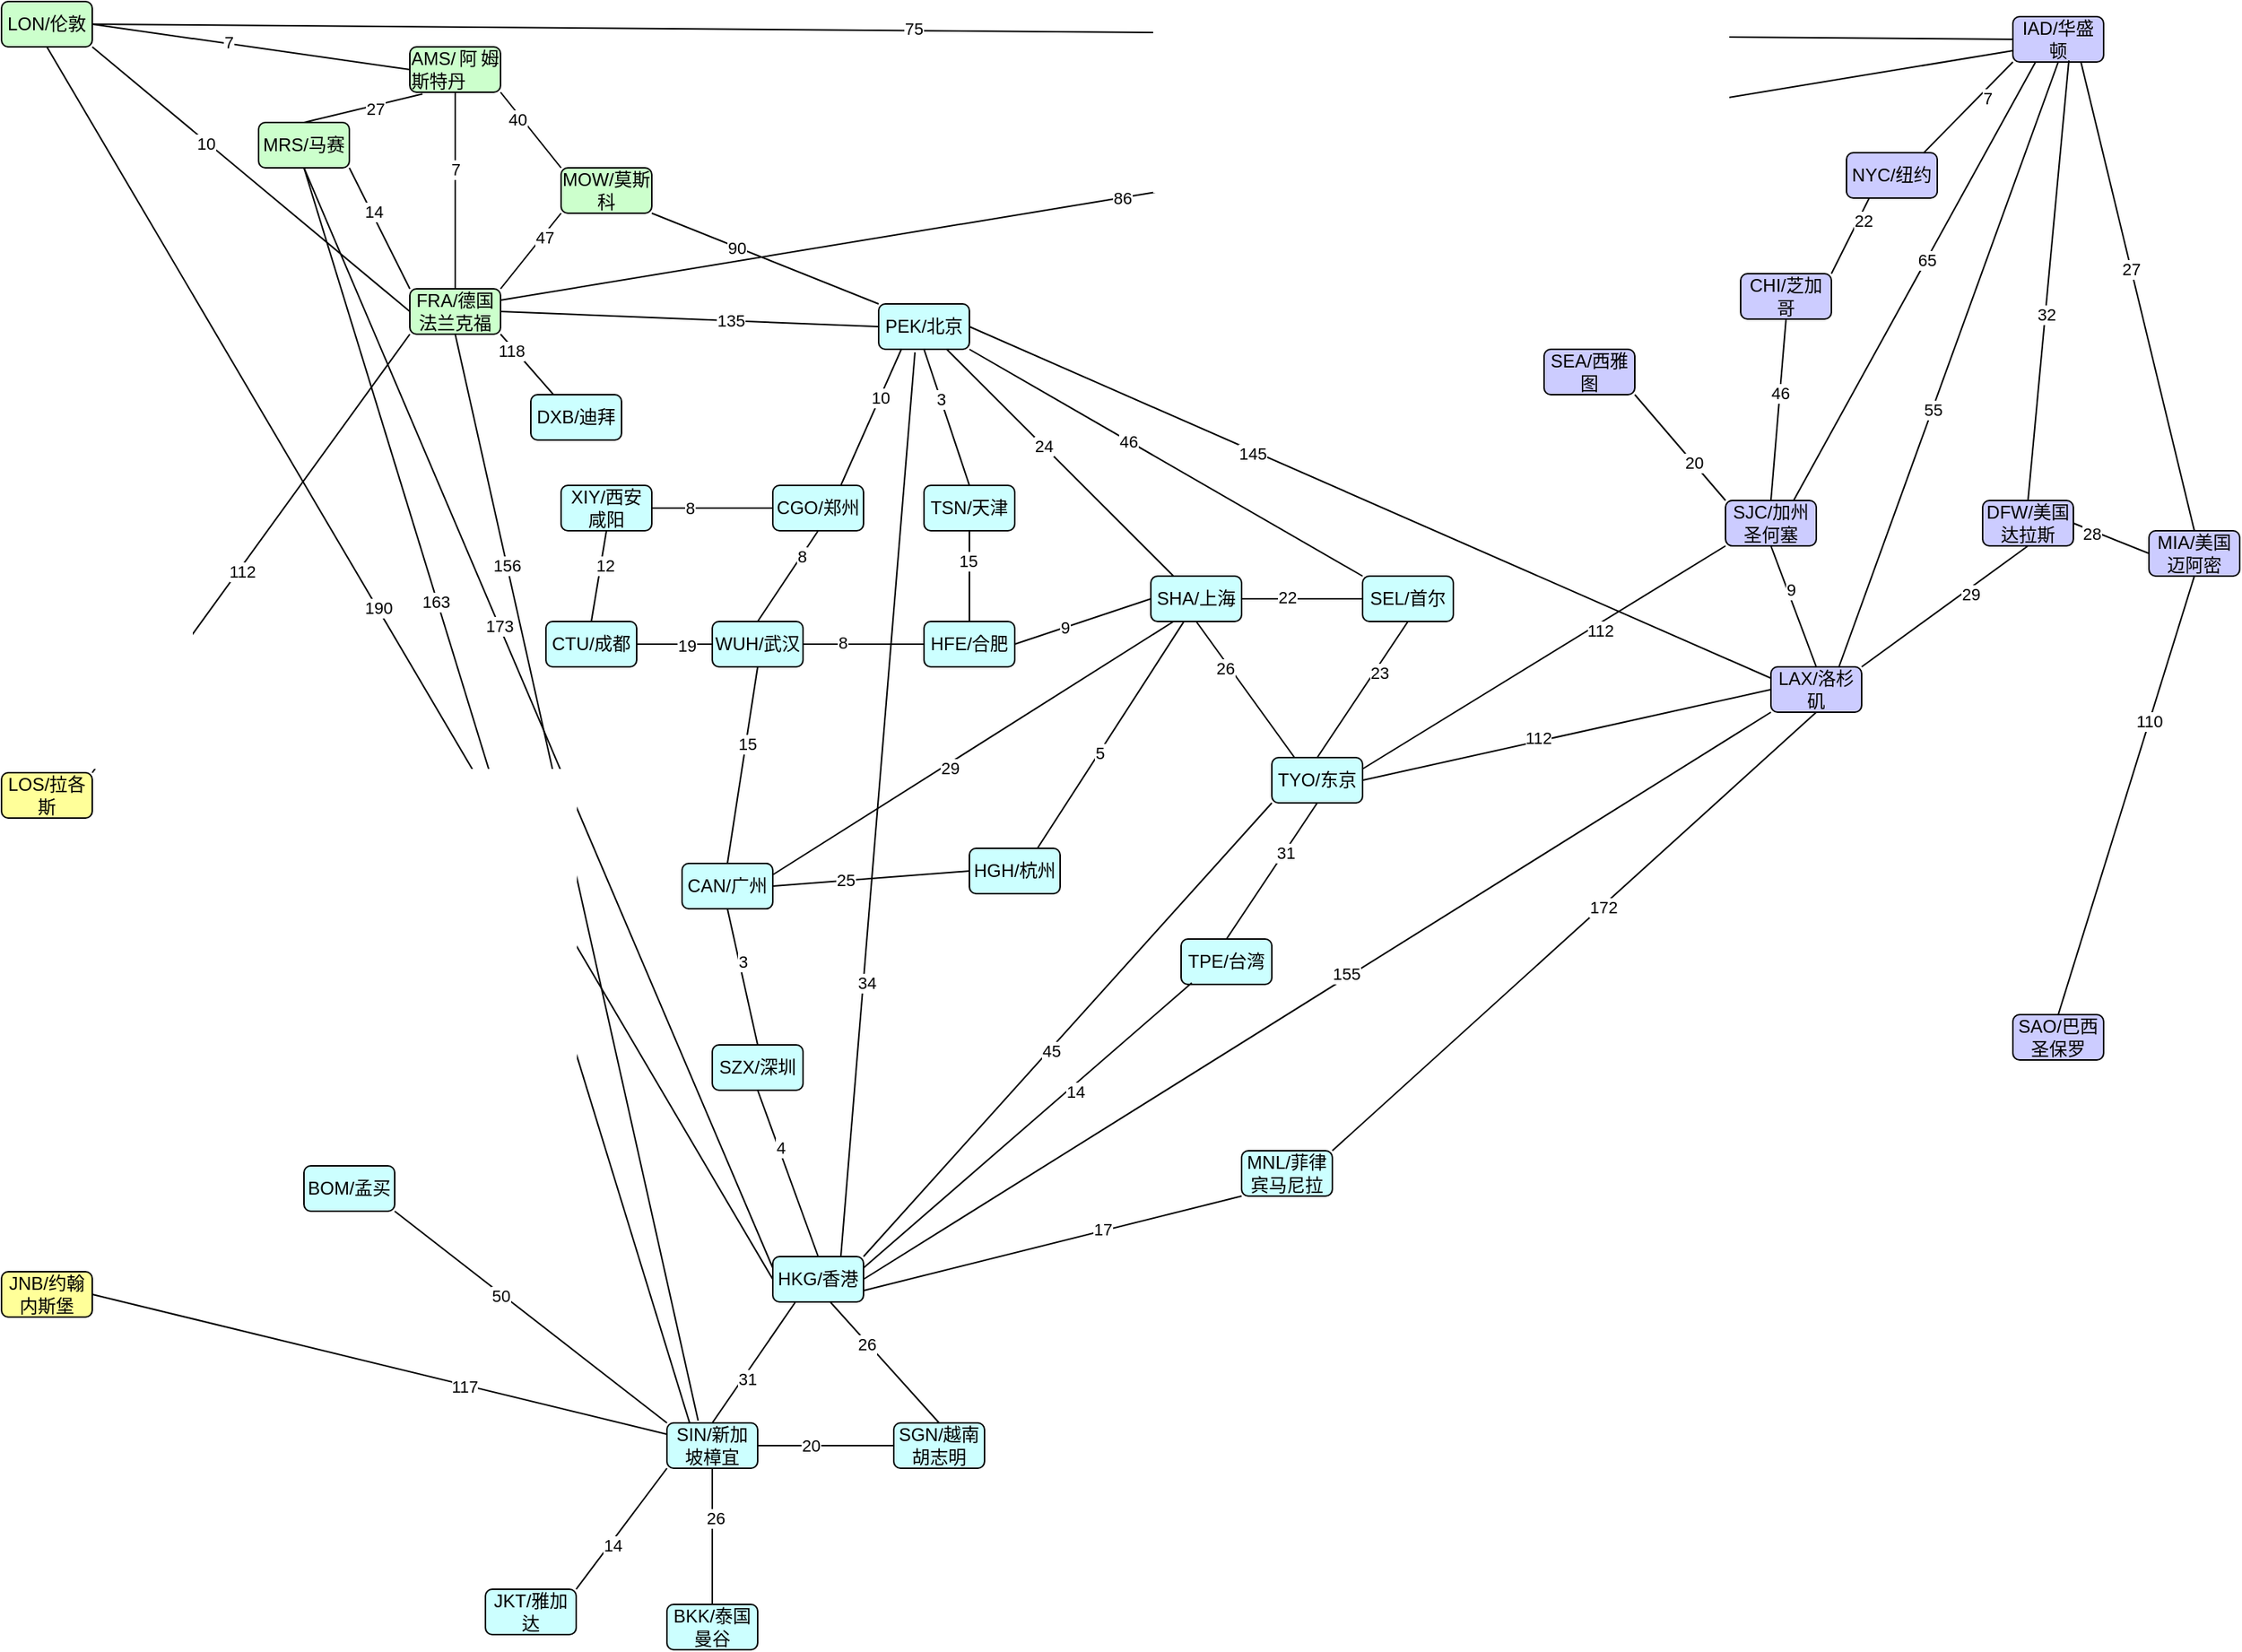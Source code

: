 <mxfile version="14.2.4" type="github">
  <diagram id="ZzYdATz1e4o50h1NUPOt" name="Page-1">
    <mxGraphModel dx="1422" dy="801" grid="1" gridSize="10" guides="1" tooltips="1" connect="1" arrows="1" fold="1" page="1" pageScale="1" pageWidth="2339" pageHeight="3300" math="0" shadow="0">
      <root>
        <mxCell id="0" />
        <mxCell id="1" parent="0" />
        <mxCell id="ROywHDCDSTMMRMpBO1r6-2" value="LON/伦敦" style="rounded=1;whiteSpace=wrap;html=1;fillColor=#CCFFCC;" vertex="1" parent="1">
          <mxGeometry x="50" y="140" width="60" height="30" as="geometry" />
        </mxCell>
        <mxCell id="ROywHDCDSTMMRMpBO1r6-33" value="&lt;div style=&quot;text-align: justify&quot;&gt;&lt;span&gt;AMS/阿姆斯特丹&lt;/span&gt;&lt;/div&gt;" style="rounded=1;whiteSpace=wrap;html=1;fillColor=#CCFFCC;" vertex="1" parent="1">
          <mxGeometry x="320" y="170" width="60" height="30" as="geometry" />
        </mxCell>
        <mxCell id="ROywHDCDSTMMRMpBO1r6-35" value="" style="endArrow=none;html=1;exitX=1;exitY=0.5;exitDx=0;exitDy=0;entryX=0;entryY=0.5;entryDx=0;entryDy=0;" edge="1" parent="1" source="ROywHDCDSTMMRMpBO1r6-2" target="ROywHDCDSTMMRMpBO1r6-33">
          <mxGeometry width="50" height="50" relative="1" as="geometry">
            <mxPoint x="390" y="440" as="sourcePoint" />
            <mxPoint x="440" y="390" as="targetPoint" />
          </mxGeometry>
        </mxCell>
        <mxCell id="ROywHDCDSTMMRMpBO1r6-36" value="7" style="edgeLabel;html=1;align=center;verticalAlign=middle;resizable=0;points=[];" vertex="1" connectable="0" parent="ROywHDCDSTMMRMpBO1r6-35">
          <mxGeometry x="-0.141" y="1" relative="1" as="geometry">
            <mxPoint as="offset" />
          </mxGeometry>
        </mxCell>
        <mxCell id="ROywHDCDSTMMRMpBO1r6-37" value="MRS/马赛" style="rounded=1;whiteSpace=wrap;html=1;fillColor=#CCFFCC;" vertex="1" parent="1">
          <mxGeometry x="220" y="220" width="60" height="30" as="geometry" />
        </mxCell>
        <mxCell id="ROywHDCDSTMMRMpBO1r6-38" value="MOW/莫斯科" style="rounded=1;whiteSpace=wrap;html=1;fillColor=#CCFFCC;" vertex="1" parent="1">
          <mxGeometry x="420" y="250" width="60" height="30" as="geometry" />
        </mxCell>
        <mxCell id="ROywHDCDSTMMRMpBO1r6-39" value="FRA/德国法兰克福" style="rounded=1;whiteSpace=wrap;html=1;fillColor=#CCFFCC;" vertex="1" parent="1">
          <mxGeometry x="320" y="330" width="60" height="30" as="geometry" />
        </mxCell>
        <mxCell id="ROywHDCDSTMMRMpBO1r6-43" value="" style="endArrow=none;html=1;exitX=0.5;exitY=0;exitDx=0;exitDy=0;entryX=0.139;entryY=1.037;entryDx=0;entryDy=0;entryPerimeter=0;" edge="1" parent="1" source="ROywHDCDSTMMRMpBO1r6-37" target="ROywHDCDSTMMRMpBO1r6-33">
          <mxGeometry width="50" height="50" relative="1" as="geometry">
            <mxPoint x="470" y="370" as="sourcePoint" />
            <mxPoint x="520" y="320" as="targetPoint" />
            <Array as="points" />
          </mxGeometry>
        </mxCell>
        <mxCell id="ROywHDCDSTMMRMpBO1r6-45" value="27" style="edgeLabel;html=1;align=center;verticalAlign=middle;resizable=0;points=[];" vertex="1" connectable="0" parent="ROywHDCDSTMMRMpBO1r6-43">
          <mxGeometry x="0.178" y="-2" relative="1" as="geometry">
            <mxPoint as="offset" />
          </mxGeometry>
        </mxCell>
        <mxCell id="ROywHDCDSTMMRMpBO1r6-51" value="" style="endArrow=none;html=1;exitX=1;exitY=1;exitDx=0;exitDy=0;entryX=0;entryY=0;entryDx=0;entryDy=0;" edge="1" parent="1" source="ROywHDCDSTMMRMpBO1r6-33" target="ROywHDCDSTMMRMpBO1r6-38">
          <mxGeometry width="50" height="50" relative="1" as="geometry">
            <mxPoint x="470" y="370" as="sourcePoint" />
            <mxPoint x="520" y="320" as="targetPoint" />
          </mxGeometry>
        </mxCell>
        <mxCell id="ROywHDCDSTMMRMpBO1r6-52" value="40" style="edgeLabel;html=1;align=center;verticalAlign=middle;resizable=0;points=[];" vertex="1" connectable="0" parent="ROywHDCDSTMMRMpBO1r6-51">
          <mxGeometry x="-0.353" y="-2" relative="1" as="geometry">
            <mxPoint as="offset" />
          </mxGeometry>
        </mxCell>
        <mxCell id="ROywHDCDSTMMRMpBO1r6-53" value="" style="endArrow=none;html=1;exitX=0.5;exitY=0;exitDx=0;exitDy=0;entryX=0.5;entryY=1;entryDx=0;entryDy=0;" edge="1" parent="1" source="ROywHDCDSTMMRMpBO1r6-39" target="ROywHDCDSTMMRMpBO1r6-33">
          <mxGeometry width="50" height="50" relative="1" as="geometry">
            <mxPoint x="470" y="370" as="sourcePoint" />
            <mxPoint x="520" y="320" as="targetPoint" />
          </mxGeometry>
        </mxCell>
        <mxCell id="ROywHDCDSTMMRMpBO1r6-54" value="7" style="edgeLabel;html=1;align=center;verticalAlign=middle;resizable=0;points=[];" vertex="1" connectable="0" parent="ROywHDCDSTMMRMpBO1r6-53">
          <mxGeometry x="0.219" relative="1" as="geometry">
            <mxPoint as="offset" />
          </mxGeometry>
        </mxCell>
        <mxCell id="ROywHDCDSTMMRMpBO1r6-55" value="" style="endArrow=none;html=1;exitX=1;exitY=0;exitDx=0;exitDy=0;entryX=0;entryY=1;entryDx=0;entryDy=0;" edge="1" parent="1" source="ROywHDCDSTMMRMpBO1r6-39" target="ROywHDCDSTMMRMpBO1r6-38">
          <mxGeometry width="50" height="50" relative="1" as="geometry">
            <mxPoint x="470" y="370" as="sourcePoint" />
            <mxPoint x="520" y="320" as="targetPoint" />
          </mxGeometry>
        </mxCell>
        <mxCell id="ROywHDCDSTMMRMpBO1r6-56" value="47" style="edgeLabel;html=1;align=center;verticalAlign=middle;resizable=0;points=[];" vertex="1" connectable="0" parent="ROywHDCDSTMMRMpBO1r6-55">
          <mxGeometry x="0.392" y="-1" relative="1" as="geometry">
            <mxPoint as="offset" />
          </mxGeometry>
        </mxCell>
        <mxCell id="ROywHDCDSTMMRMpBO1r6-57" value="" style="endArrow=none;html=1;exitX=0;exitY=0;exitDx=0;exitDy=0;entryX=1;entryY=1;entryDx=0;entryDy=0;" edge="1" parent="1" source="ROywHDCDSTMMRMpBO1r6-39" target="ROywHDCDSTMMRMpBO1r6-37">
          <mxGeometry width="50" height="50" relative="1" as="geometry">
            <mxPoint x="470" y="370" as="sourcePoint" />
            <mxPoint x="520" y="320" as="targetPoint" />
          </mxGeometry>
        </mxCell>
        <mxCell id="ROywHDCDSTMMRMpBO1r6-58" value="14" style="edgeLabel;html=1;align=center;verticalAlign=middle;resizable=0;points=[];" vertex="1" connectable="0" parent="ROywHDCDSTMMRMpBO1r6-57">
          <mxGeometry x="0.274" y="-1" relative="1" as="geometry">
            <mxPoint as="offset" />
          </mxGeometry>
        </mxCell>
        <mxCell id="ROywHDCDSTMMRMpBO1r6-59" value="" style="endArrow=none;html=1;exitX=1;exitY=1;exitDx=0;exitDy=0;entryX=0;entryY=0.5;entryDx=0;entryDy=0;" edge="1" parent="1" source="ROywHDCDSTMMRMpBO1r6-2" target="ROywHDCDSTMMRMpBO1r6-39">
          <mxGeometry width="50" height="50" relative="1" as="geometry">
            <mxPoint x="470" y="370" as="sourcePoint" />
            <mxPoint x="520" y="320" as="targetPoint" />
          </mxGeometry>
        </mxCell>
        <mxCell id="ROywHDCDSTMMRMpBO1r6-223" value="10" style="edgeLabel;html=1;align=center;verticalAlign=middle;resizable=0;points=[];" vertex="1" connectable="0" parent="ROywHDCDSTMMRMpBO1r6-59">
          <mxGeometry x="-0.276" y="-2" relative="1" as="geometry">
            <mxPoint y="-1" as="offset" />
          </mxGeometry>
        </mxCell>
        <mxCell id="ROywHDCDSTMMRMpBO1r6-60" value="LOS/拉各斯" style="rounded=1;whiteSpace=wrap;html=1;fillColor=#FFFF99;" vertex="1" parent="1">
          <mxGeometry x="50" y="650" width="60" height="30" as="geometry" />
        </mxCell>
        <mxCell id="ROywHDCDSTMMRMpBO1r6-61" value="JNB/约翰内斯堡" style="rounded=1;whiteSpace=wrap;html=1;fillColor=#FFFF99;" vertex="1" parent="1">
          <mxGeometry x="50" y="980" width="60" height="30" as="geometry" />
        </mxCell>
        <mxCell id="ROywHDCDSTMMRMpBO1r6-62" value="" style="endArrow=none;html=1;exitX=1;exitY=0;exitDx=0;exitDy=0;entryX=0;entryY=1;entryDx=0;entryDy=0;" edge="1" parent="1" source="ROywHDCDSTMMRMpBO1r6-60" target="ROywHDCDSTMMRMpBO1r6-39">
          <mxGeometry width="50" height="50" relative="1" as="geometry">
            <mxPoint x="490" y="750" as="sourcePoint" />
            <mxPoint x="540" y="700" as="targetPoint" />
          </mxGeometry>
        </mxCell>
        <mxCell id="ROywHDCDSTMMRMpBO1r6-63" value="112" style="edgeLabel;html=1;align=center;verticalAlign=middle;resizable=0;points=[];" vertex="1" connectable="0" parent="ROywHDCDSTMMRMpBO1r6-62">
          <mxGeometry x="-0.069" y="-2" relative="1" as="geometry">
            <mxPoint x="-1" as="offset" />
          </mxGeometry>
        </mxCell>
        <mxCell id="ROywHDCDSTMMRMpBO1r6-64" value="DXB/迪拜" style="rounded=1;whiteSpace=wrap;html=1;fillColor=#CCFFFF;" vertex="1" parent="1">
          <mxGeometry x="400" y="400" width="60" height="30" as="geometry" />
        </mxCell>
        <mxCell id="ROywHDCDSTMMRMpBO1r6-65" value="" style="endArrow=none;html=1;exitX=1;exitY=1;exitDx=0;exitDy=0;entryX=0.25;entryY=0;entryDx=0;entryDy=0;" edge="1" parent="1" source="ROywHDCDSTMMRMpBO1r6-39" target="ROywHDCDSTMMRMpBO1r6-64">
          <mxGeometry width="50" height="50" relative="1" as="geometry">
            <mxPoint x="490" y="550" as="sourcePoint" />
            <mxPoint x="540" y="500" as="targetPoint" />
          </mxGeometry>
        </mxCell>
        <mxCell id="ROywHDCDSTMMRMpBO1r6-66" value="118" style="edgeLabel;html=1;align=center;verticalAlign=middle;resizable=0;points=[];" vertex="1" connectable="0" parent="ROywHDCDSTMMRMpBO1r6-65">
          <mxGeometry x="-0.515" y="-2" relative="1" as="geometry">
            <mxPoint as="offset" />
          </mxGeometry>
        </mxCell>
        <mxCell id="ROywHDCDSTMMRMpBO1r6-67" value="CTU/成都" style="rounded=1;whiteSpace=wrap;html=1;fillColor=#CCFFFF;" vertex="1" parent="1">
          <mxGeometry x="410" y="550" width="60" height="30" as="geometry" />
        </mxCell>
        <mxCell id="ROywHDCDSTMMRMpBO1r6-68" value="XIY/西安咸阳" style="rounded=1;whiteSpace=wrap;html=1;fillColor=#CCFFFF;" vertex="1" parent="1">
          <mxGeometry x="420" y="460" width="60" height="30" as="geometry" />
        </mxCell>
        <mxCell id="ROywHDCDSTMMRMpBO1r6-69" value="CGO/郑州" style="rounded=1;whiteSpace=wrap;html=1;fillColor=#CCFFFF;" vertex="1" parent="1">
          <mxGeometry x="560" y="460" width="60" height="30" as="geometry" />
        </mxCell>
        <mxCell id="ROywHDCDSTMMRMpBO1r6-70" value="PEK/北京" style="rounded=1;whiteSpace=wrap;html=1;fillColor=#CCFFFF;" vertex="1" parent="1">
          <mxGeometry x="630" y="340" width="60" height="30" as="geometry" />
        </mxCell>
        <mxCell id="ROywHDCDSTMMRMpBO1r6-71" value="WUH/武汉" style="rounded=1;whiteSpace=wrap;html=1;fillColor=#CCFFFF;" vertex="1" parent="1">
          <mxGeometry x="520" y="550" width="60" height="30" as="geometry" />
        </mxCell>
        <mxCell id="ROywHDCDSTMMRMpBO1r6-72" value="TSN/天津" style="rounded=1;whiteSpace=wrap;html=1;fillColor=#CCFFFF;" vertex="1" parent="1">
          <mxGeometry x="660" y="460" width="60" height="30" as="geometry" />
        </mxCell>
        <mxCell id="ROywHDCDSTMMRMpBO1r6-73" value="HFE/合肥" style="rounded=1;whiteSpace=wrap;html=1;fillColor=#CCFFFF;" vertex="1" parent="1">
          <mxGeometry x="660" y="550" width="60" height="30" as="geometry" />
        </mxCell>
        <mxCell id="ROywHDCDSTMMRMpBO1r6-76" value="CAN/广州" style="rounded=1;whiteSpace=wrap;html=1;fillColor=#CCFFFF;" vertex="1" parent="1">
          <mxGeometry x="500" y="710" width="60" height="30" as="geometry" />
        </mxCell>
        <mxCell id="ROywHDCDSTMMRMpBO1r6-77" value="SZX/深圳" style="rounded=1;whiteSpace=wrap;html=1;fillColor=#CCFFFF;" vertex="1" parent="1">
          <mxGeometry x="520" y="830" width="60" height="30" as="geometry" />
        </mxCell>
        <mxCell id="ROywHDCDSTMMRMpBO1r6-78" value="BOM/孟买" style="rounded=1;whiteSpace=wrap;html=1;fillColor=#CCFFFF;" vertex="1" parent="1">
          <mxGeometry x="250" y="910" width="60" height="30" as="geometry" />
        </mxCell>
        <mxCell id="ROywHDCDSTMMRMpBO1r6-79" value="HKG/香港" style="rounded=1;whiteSpace=wrap;html=1;fillColor=#CCFFFF;" vertex="1" parent="1">
          <mxGeometry x="560" y="970" width="60" height="30" as="geometry" />
        </mxCell>
        <mxCell id="ROywHDCDSTMMRMpBO1r6-80" value="SIN/新加坡樟宜" style="rounded=1;whiteSpace=wrap;html=1;fillColor=#CCFFFF;" vertex="1" parent="1">
          <mxGeometry x="490" y="1080" width="60" height="30" as="geometry" />
        </mxCell>
        <mxCell id="ROywHDCDSTMMRMpBO1r6-81" value="SGN/越南胡志明" style="rounded=1;whiteSpace=wrap;html=1;fillColor=#CCFFFF;" vertex="1" parent="1">
          <mxGeometry x="640" y="1080" width="60" height="30" as="geometry" />
        </mxCell>
        <mxCell id="ROywHDCDSTMMRMpBO1r6-82" value="MNL/菲律宾马尼拉" style="rounded=1;whiteSpace=wrap;html=1;fillColor=#CCFFFF;" vertex="1" parent="1">
          <mxGeometry x="870" y="900" width="60" height="30" as="geometry" />
        </mxCell>
        <mxCell id="ROywHDCDSTMMRMpBO1r6-83" value="BKK/泰国曼谷" style="rounded=1;whiteSpace=wrap;html=1;fillColor=#CCFFFF;" vertex="1" parent="1">
          <mxGeometry x="490" y="1200" width="60" height="30" as="geometry" />
        </mxCell>
        <mxCell id="ROywHDCDSTMMRMpBO1r6-84" value="JKT/雅加达" style="rounded=1;whiteSpace=wrap;html=1;fillColor=#CCFFFF;" vertex="1" parent="1">
          <mxGeometry x="370" y="1190" width="60" height="30" as="geometry" />
        </mxCell>
        <mxCell id="ROywHDCDSTMMRMpBO1r6-85" value="SHA/上海" style="rounded=1;whiteSpace=wrap;html=1;fillColor=#CCFFFF;" vertex="1" parent="1">
          <mxGeometry x="810" y="520" width="60" height="30" as="geometry" />
        </mxCell>
        <mxCell id="ROywHDCDSTMMRMpBO1r6-86" value="HGH/杭州" style="rounded=1;whiteSpace=wrap;html=1;fillColor=#CCFFFF;" vertex="1" parent="1">
          <mxGeometry x="690" y="700" width="60" height="30" as="geometry" />
        </mxCell>
        <mxCell id="ROywHDCDSTMMRMpBO1r6-89" value="TYO/东京" style="rounded=1;whiteSpace=wrap;html=1;fillColor=#CCFFFF;" vertex="1" parent="1">
          <mxGeometry x="890" y="640" width="60" height="30" as="geometry" />
        </mxCell>
        <mxCell id="ROywHDCDSTMMRMpBO1r6-90" value="SEL/首尔" style="rounded=1;whiteSpace=wrap;html=1;fillColor=#CCFFFF;" vertex="1" parent="1">
          <mxGeometry x="950" y="520" width="60" height="30" as="geometry" />
        </mxCell>
        <mxCell id="ROywHDCDSTMMRMpBO1r6-91" value="TPE/台湾" style="rounded=1;whiteSpace=wrap;html=1;fillColor=#CCFFFF;" vertex="1" parent="1">
          <mxGeometry x="830" y="760" width="60" height="30" as="geometry" />
        </mxCell>
        <mxCell id="ROywHDCDSTMMRMpBO1r6-93" value="" style="endArrow=none;html=1;exitX=1;exitY=1;exitDx=0;exitDy=0;entryX=0;entryY=0;entryDx=0;entryDy=0;" edge="1" parent="1" source="ROywHDCDSTMMRMpBO1r6-38" target="ROywHDCDSTMMRMpBO1r6-70">
          <mxGeometry width="50" height="50" relative="1" as="geometry">
            <mxPoint x="620" y="450" as="sourcePoint" />
            <mxPoint x="670" y="400" as="targetPoint" />
          </mxGeometry>
        </mxCell>
        <mxCell id="ROywHDCDSTMMRMpBO1r6-94" value="90" style="edgeLabel;html=1;align=center;verticalAlign=middle;resizable=0;points=[];" vertex="1" connectable="0" parent="ROywHDCDSTMMRMpBO1r6-93">
          <mxGeometry x="-0.255" relative="1" as="geometry">
            <mxPoint as="offset" />
          </mxGeometry>
        </mxCell>
        <mxCell id="ROywHDCDSTMMRMpBO1r6-95" value="" style="endArrow=none;html=1;exitX=1;exitY=0.5;exitDx=0;exitDy=0;entryX=0;entryY=0.5;entryDx=0;entryDy=0;" edge="1" parent="1" source="ROywHDCDSTMMRMpBO1r6-39" target="ROywHDCDSTMMRMpBO1r6-70">
          <mxGeometry width="50" height="50" relative="1" as="geometry">
            <mxPoint x="620" y="450" as="sourcePoint" />
            <mxPoint x="670" y="400" as="targetPoint" />
          </mxGeometry>
        </mxCell>
        <mxCell id="ROywHDCDSTMMRMpBO1r6-96" value="135" style="edgeLabel;html=1;align=center;verticalAlign=middle;resizable=0;points=[];" vertex="1" connectable="0" parent="ROywHDCDSTMMRMpBO1r6-95">
          <mxGeometry x="0.216" relative="1" as="geometry">
            <mxPoint as="offset" />
          </mxGeometry>
        </mxCell>
        <mxCell id="ROywHDCDSTMMRMpBO1r6-97" value="" style="endArrow=none;html=1;entryX=0.25;entryY=1;entryDx=0;entryDy=0;exitX=0.75;exitY=0;exitDx=0;exitDy=0;" edge="1" parent="1" source="ROywHDCDSTMMRMpBO1r6-69" target="ROywHDCDSTMMRMpBO1r6-70">
          <mxGeometry width="50" height="50" relative="1" as="geometry">
            <mxPoint x="620" y="450" as="sourcePoint" />
            <mxPoint x="670" y="400" as="targetPoint" />
          </mxGeometry>
        </mxCell>
        <mxCell id="ROywHDCDSTMMRMpBO1r6-98" value="10" style="edgeLabel;html=1;align=center;verticalAlign=middle;resizable=0;points=[];" vertex="1" connectable="0" parent="ROywHDCDSTMMRMpBO1r6-97">
          <mxGeometry x="0.291" relative="1" as="geometry">
            <mxPoint as="offset" />
          </mxGeometry>
        </mxCell>
        <mxCell id="ROywHDCDSTMMRMpBO1r6-99" value="" style="endArrow=none;html=1;entryX=0.5;entryY=1;entryDx=0;entryDy=0;exitX=0.5;exitY=0;exitDx=0;exitDy=0;" edge="1" parent="1" source="ROywHDCDSTMMRMpBO1r6-72" target="ROywHDCDSTMMRMpBO1r6-70">
          <mxGeometry width="50" height="50" relative="1" as="geometry">
            <mxPoint x="620" y="450" as="sourcePoint" />
            <mxPoint x="670" y="400" as="targetPoint" />
          </mxGeometry>
        </mxCell>
        <mxCell id="ROywHDCDSTMMRMpBO1r6-100" value="3" style="edgeLabel;html=1;align=center;verticalAlign=middle;resizable=0;points=[];" vertex="1" connectable="0" parent="ROywHDCDSTMMRMpBO1r6-99">
          <mxGeometry x="0.267" relative="1" as="geometry">
            <mxPoint as="offset" />
          </mxGeometry>
        </mxCell>
        <mxCell id="ROywHDCDSTMMRMpBO1r6-102" value="" style="endArrow=none;html=1;entryX=0.4;entryY=1.067;entryDx=0;entryDy=0;entryPerimeter=0;exitX=0.75;exitY=0;exitDx=0;exitDy=0;" edge="1" parent="1" source="ROywHDCDSTMMRMpBO1r6-79" target="ROywHDCDSTMMRMpBO1r6-70">
          <mxGeometry width="50" height="50" relative="1" as="geometry">
            <mxPoint x="620" y="450" as="sourcePoint" />
            <mxPoint x="670" y="400" as="targetPoint" />
          </mxGeometry>
        </mxCell>
        <mxCell id="ROywHDCDSTMMRMpBO1r6-119" value="34" style="edgeLabel;html=1;align=center;verticalAlign=middle;resizable=0;points=[];" vertex="1" connectable="0" parent="ROywHDCDSTMMRMpBO1r6-102">
          <mxGeometry x="-0.391" y="-2" relative="1" as="geometry">
            <mxPoint as="offset" />
          </mxGeometry>
        </mxCell>
        <mxCell id="ROywHDCDSTMMRMpBO1r6-104" value="" style="endArrow=none;html=1;entryX=0.25;entryY=0;entryDx=0;entryDy=0;exitX=0.75;exitY=1;exitDx=0;exitDy=0;" edge="1" parent="1" source="ROywHDCDSTMMRMpBO1r6-70" target="ROywHDCDSTMMRMpBO1r6-85">
          <mxGeometry width="50" height="50" relative="1" as="geometry">
            <mxPoint x="620" y="750" as="sourcePoint" />
            <mxPoint x="670" y="700" as="targetPoint" />
          </mxGeometry>
        </mxCell>
        <mxCell id="ROywHDCDSTMMRMpBO1r6-105" value="24" style="edgeLabel;html=1;align=center;verticalAlign=middle;resizable=0;points=[];" vertex="1" connectable="0" parent="ROywHDCDSTMMRMpBO1r6-104">
          <mxGeometry x="-0.147" relative="1" as="geometry">
            <mxPoint as="offset" />
          </mxGeometry>
        </mxCell>
        <mxCell id="ROywHDCDSTMMRMpBO1r6-106" value="" style="endArrow=none;html=1;exitX=1;exitY=0.5;exitDx=0;exitDy=0;entryX=0;entryY=0.5;entryDx=0;entryDy=0;" edge="1" parent="1" source="ROywHDCDSTMMRMpBO1r6-68" target="ROywHDCDSTMMRMpBO1r6-69">
          <mxGeometry width="50" height="50" relative="1" as="geometry">
            <mxPoint x="620" y="750" as="sourcePoint" />
            <mxPoint x="670" y="700" as="targetPoint" />
          </mxGeometry>
        </mxCell>
        <mxCell id="ROywHDCDSTMMRMpBO1r6-107" value="8" style="edgeLabel;html=1;align=center;verticalAlign=middle;resizable=0;points=[];" vertex="1" connectable="0" parent="ROywHDCDSTMMRMpBO1r6-106">
          <mxGeometry x="-0.375" relative="1" as="geometry">
            <mxPoint as="offset" />
          </mxGeometry>
        </mxCell>
        <mxCell id="ROywHDCDSTMMRMpBO1r6-108" value="" style="endArrow=none;html=1;entryX=0.5;entryY=1;entryDx=0;entryDy=0;exitX=0.5;exitY=0;exitDx=0;exitDy=0;" edge="1" parent="1" source="ROywHDCDSTMMRMpBO1r6-67" target="ROywHDCDSTMMRMpBO1r6-68">
          <mxGeometry width="50" height="50" relative="1" as="geometry">
            <mxPoint x="620" y="750" as="sourcePoint" />
            <mxPoint x="670" y="700" as="targetPoint" />
          </mxGeometry>
        </mxCell>
        <mxCell id="ROywHDCDSTMMRMpBO1r6-109" value="12" style="edgeLabel;html=1;align=center;verticalAlign=middle;resizable=0;points=[];" vertex="1" connectable="0" parent="ROywHDCDSTMMRMpBO1r6-108">
          <mxGeometry x="0.27" y="-2" relative="1" as="geometry">
            <mxPoint as="offset" />
          </mxGeometry>
        </mxCell>
        <mxCell id="ROywHDCDSTMMRMpBO1r6-110" value="" style="endArrow=none;html=1;entryX=0.5;entryY=1;entryDx=0;entryDy=0;exitX=0.5;exitY=0;exitDx=0;exitDy=0;" edge="1" parent="1" source="ROywHDCDSTMMRMpBO1r6-71" target="ROywHDCDSTMMRMpBO1r6-69">
          <mxGeometry width="50" height="50" relative="1" as="geometry">
            <mxPoint x="620" y="750" as="sourcePoint" />
            <mxPoint x="670" y="700" as="targetPoint" />
          </mxGeometry>
        </mxCell>
        <mxCell id="ROywHDCDSTMMRMpBO1r6-111" value="8" style="edgeLabel;html=1;align=center;verticalAlign=middle;resizable=0;points=[];" vertex="1" connectable="0" parent="ROywHDCDSTMMRMpBO1r6-110">
          <mxGeometry x="0.45" y="-1" relative="1" as="geometry">
            <mxPoint x="-1" as="offset" />
          </mxGeometry>
        </mxCell>
        <mxCell id="ROywHDCDSTMMRMpBO1r6-112" value="" style="endArrow=none;html=1;entryX=0;entryY=0.5;entryDx=0;entryDy=0;exitX=1;exitY=0.5;exitDx=0;exitDy=0;" edge="1" parent="1" source="ROywHDCDSTMMRMpBO1r6-67" target="ROywHDCDSTMMRMpBO1r6-71">
          <mxGeometry width="50" height="50" relative="1" as="geometry">
            <mxPoint x="620" y="750" as="sourcePoint" />
            <mxPoint x="670" y="700" as="targetPoint" />
          </mxGeometry>
        </mxCell>
        <mxCell id="ROywHDCDSTMMRMpBO1r6-113" value="19" style="edgeLabel;html=1;align=center;verticalAlign=middle;resizable=0;points=[];" vertex="1" connectable="0" parent="ROywHDCDSTMMRMpBO1r6-112">
          <mxGeometry x="0.32" y="-1" relative="1" as="geometry">
            <mxPoint as="offset" />
          </mxGeometry>
        </mxCell>
        <mxCell id="ROywHDCDSTMMRMpBO1r6-114" value="" style="endArrow=none;html=1;entryX=0.5;entryY=1;entryDx=0;entryDy=0;exitX=0.5;exitY=0;exitDx=0;exitDy=0;" edge="1" parent="1" source="ROywHDCDSTMMRMpBO1r6-76" target="ROywHDCDSTMMRMpBO1r6-71">
          <mxGeometry width="50" height="50" relative="1" as="geometry">
            <mxPoint x="620" y="750" as="sourcePoint" />
            <mxPoint x="670" y="700" as="targetPoint" />
          </mxGeometry>
        </mxCell>
        <mxCell id="ROywHDCDSTMMRMpBO1r6-115" value="15" style="edgeLabel;html=1;align=center;verticalAlign=middle;resizable=0;points=[];" vertex="1" connectable="0" parent="ROywHDCDSTMMRMpBO1r6-114">
          <mxGeometry x="0.216" y="-1" relative="1" as="geometry">
            <mxPoint as="offset" />
          </mxGeometry>
        </mxCell>
        <mxCell id="ROywHDCDSTMMRMpBO1r6-116" value="" style="endArrow=none;html=1;entryX=0.5;entryY=1;entryDx=0;entryDy=0;exitX=0.5;exitY=0;exitDx=0;exitDy=0;" edge="1" parent="1" source="ROywHDCDSTMMRMpBO1r6-77" target="ROywHDCDSTMMRMpBO1r6-76">
          <mxGeometry width="50" height="50" relative="1" as="geometry">
            <mxPoint x="620" y="750" as="sourcePoint" />
            <mxPoint x="670" y="700" as="targetPoint" />
          </mxGeometry>
        </mxCell>
        <mxCell id="ROywHDCDSTMMRMpBO1r6-117" value="3" style="edgeLabel;html=1;align=center;verticalAlign=middle;resizable=0;points=[];" vertex="1" connectable="0" parent="ROywHDCDSTMMRMpBO1r6-116">
          <mxGeometry x="0.23" y="-2" relative="1" as="geometry">
            <mxPoint as="offset" />
          </mxGeometry>
        </mxCell>
        <mxCell id="ROywHDCDSTMMRMpBO1r6-120" value="" style="endArrow=none;html=1;exitX=1;exitY=0.5;exitDx=0;exitDy=0;entryX=0;entryY=0.5;entryDx=0;entryDy=0;" edge="1" parent="1" source="ROywHDCDSTMMRMpBO1r6-76" target="ROywHDCDSTMMRMpBO1r6-86">
          <mxGeometry width="50" height="50" relative="1" as="geometry">
            <mxPoint x="620" y="750" as="sourcePoint" />
            <mxPoint x="670" y="700" as="targetPoint" />
          </mxGeometry>
        </mxCell>
        <mxCell id="ROywHDCDSTMMRMpBO1r6-121" value="25" style="edgeLabel;html=1;align=center;verticalAlign=middle;resizable=0;points=[];" vertex="1" connectable="0" parent="ROywHDCDSTMMRMpBO1r6-120">
          <mxGeometry x="-0.266" y="1" relative="1" as="geometry">
            <mxPoint as="offset" />
          </mxGeometry>
        </mxCell>
        <mxCell id="ROywHDCDSTMMRMpBO1r6-122" value="" style="endArrow=none;html=1;exitX=1;exitY=0.25;exitDx=0;exitDy=0;entryX=0.25;entryY=1;entryDx=0;entryDy=0;" edge="1" parent="1" source="ROywHDCDSTMMRMpBO1r6-76" target="ROywHDCDSTMMRMpBO1r6-85">
          <mxGeometry width="50" height="50" relative="1" as="geometry">
            <mxPoint x="620" y="750" as="sourcePoint" />
            <mxPoint x="670" y="700" as="targetPoint" />
          </mxGeometry>
        </mxCell>
        <mxCell id="ROywHDCDSTMMRMpBO1r6-123" value="29" style="edgeLabel;html=1;align=center;verticalAlign=middle;resizable=0;points=[];" vertex="1" connectable="0" parent="ROywHDCDSTMMRMpBO1r6-122">
          <mxGeometry x="-0.13" y="-2" relative="1" as="geometry">
            <mxPoint as="offset" />
          </mxGeometry>
        </mxCell>
        <mxCell id="ROywHDCDSTMMRMpBO1r6-124" value="" style="endArrow=none;html=1;entryX=0;entryY=0.5;entryDx=0;entryDy=0;exitX=1;exitY=0.5;exitDx=0;exitDy=0;" edge="1" parent="1" source="ROywHDCDSTMMRMpBO1r6-71" target="ROywHDCDSTMMRMpBO1r6-73">
          <mxGeometry width="50" height="50" relative="1" as="geometry">
            <mxPoint x="620" y="750" as="sourcePoint" />
            <mxPoint x="670" y="700" as="targetPoint" />
          </mxGeometry>
        </mxCell>
        <mxCell id="ROywHDCDSTMMRMpBO1r6-125" value="8" style="edgeLabel;html=1;align=center;verticalAlign=middle;resizable=0;points=[];" vertex="1" connectable="0" parent="ROywHDCDSTMMRMpBO1r6-124">
          <mxGeometry x="-0.36" y="1" relative="1" as="geometry">
            <mxPoint as="offset" />
          </mxGeometry>
        </mxCell>
        <mxCell id="ROywHDCDSTMMRMpBO1r6-126" value="" style="endArrow=none;html=1;entryX=0.5;entryY=1;entryDx=0;entryDy=0;exitX=0.5;exitY=0;exitDx=0;exitDy=0;" edge="1" parent="1" source="ROywHDCDSTMMRMpBO1r6-73" target="ROywHDCDSTMMRMpBO1r6-72">
          <mxGeometry width="50" height="50" relative="1" as="geometry">
            <mxPoint x="620" y="750" as="sourcePoint" />
            <mxPoint x="670" y="700" as="targetPoint" />
          </mxGeometry>
        </mxCell>
        <mxCell id="ROywHDCDSTMMRMpBO1r6-127" value="15" style="edgeLabel;html=1;align=center;verticalAlign=middle;resizable=0;points=[];" vertex="1" connectable="0" parent="ROywHDCDSTMMRMpBO1r6-126">
          <mxGeometry x="0.333" y="1" relative="1" as="geometry">
            <mxPoint as="offset" />
          </mxGeometry>
        </mxCell>
        <mxCell id="ROywHDCDSTMMRMpBO1r6-128" value="" style="endArrow=none;html=1;entryX=0;entryY=0.5;entryDx=0;entryDy=0;exitX=1;exitY=0.5;exitDx=0;exitDy=0;" edge="1" parent="1" source="ROywHDCDSTMMRMpBO1r6-73" target="ROywHDCDSTMMRMpBO1r6-85">
          <mxGeometry width="50" height="50" relative="1" as="geometry">
            <mxPoint x="620" y="750" as="sourcePoint" />
            <mxPoint x="670" y="700" as="targetPoint" />
          </mxGeometry>
        </mxCell>
        <mxCell id="ROywHDCDSTMMRMpBO1r6-129" value="9" style="edgeLabel;html=1;align=center;verticalAlign=middle;resizable=0;points=[];" vertex="1" connectable="0" parent="ROywHDCDSTMMRMpBO1r6-128">
          <mxGeometry x="-0.267" relative="1" as="geometry">
            <mxPoint as="offset" />
          </mxGeometry>
        </mxCell>
        <mxCell id="ROywHDCDSTMMRMpBO1r6-131" value="" style="endArrow=none;html=1;entryX=0;entryY=0.5;entryDx=0;entryDy=0;exitX=1;exitY=0.5;exitDx=0;exitDy=0;" edge="1" parent="1" source="ROywHDCDSTMMRMpBO1r6-85" target="ROywHDCDSTMMRMpBO1r6-90">
          <mxGeometry width="50" height="50" relative="1" as="geometry">
            <mxPoint x="620" y="750" as="sourcePoint" />
            <mxPoint x="670" y="700" as="targetPoint" />
          </mxGeometry>
        </mxCell>
        <mxCell id="ROywHDCDSTMMRMpBO1r6-132" value="22" style="edgeLabel;html=1;align=center;verticalAlign=middle;resizable=0;points=[];" vertex="1" connectable="0" parent="ROywHDCDSTMMRMpBO1r6-131">
          <mxGeometry x="-0.25" y="1" relative="1" as="geometry">
            <mxPoint as="offset" />
          </mxGeometry>
        </mxCell>
        <mxCell id="ROywHDCDSTMMRMpBO1r6-133" value="" style="endArrow=none;html=1;entryX=0.5;entryY=1;entryDx=0;entryDy=0;exitX=0.25;exitY=0;exitDx=0;exitDy=0;" edge="1" parent="1" source="ROywHDCDSTMMRMpBO1r6-89" target="ROywHDCDSTMMRMpBO1r6-85">
          <mxGeometry width="50" height="50" relative="1" as="geometry">
            <mxPoint x="620" y="750" as="sourcePoint" />
            <mxPoint x="670" y="700" as="targetPoint" />
          </mxGeometry>
        </mxCell>
        <mxCell id="ROywHDCDSTMMRMpBO1r6-134" value="26" style="edgeLabel;html=1;align=center;verticalAlign=middle;resizable=0;points=[];" vertex="1" connectable="0" parent="ROywHDCDSTMMRMpBO1r6-133">
          <mxGeometry x="0.347" y="3" relative="1" as="geometry">
            <mxPoint as="offset" />
          </mxGeometry>
        </mxCell>
        <mxCell id="ROywHDCDSTMMRMpBO1r6-135" value="" style="endArrow=none;html=1;entryX=0.5;entryY=1;entryDx=0;entryDy=0;exitX=0.5;exitY=0;exitDx=0;exitDy=0;" edge="1" parent="1" source="ROywHDCDSTMMRMpBO1r6-89" target="ROywHDCDSTMMRMpBO1r6-90">
          <mxGeometry width="50" height="50" relative="1" as="geometry">
            <mxPoint x="620" y="750" as="sourcePoint" />
            <mxPoint x="670" y="700" as="targetPoint" />
          </mxGeometry>
        </mxCell>
        <mxCell id="ROywHDCDSTMMRMpBO1r6-136" value="23" style="edgeLabel;html=1;align=center;verticalAlign=middle;resizable=0;points=[];" vertex="1" connectable="0" parent="ROywHDCDSTMMRMpBO1r6-135">
          <mxGeometry x="0.282" y="-3" relative="1" as="geometry">
            <mxPoint as="offset" />
          </mxGeometry>
        </mxCell>
        <mxCell id="ROywHDCDSTMMRMpBO1r6-137" value="" style="endArrow=none;html=1;entryX=0.5;entryY=1;entryDx=0;entryDy=0;exitX=0.5;exitY=0;exitDx=0;exitDy=0;" edge="1" parent="1" source="ROywHDCDSTMMRMpBO1r6-91" target="ROywHDCDSTMMRMpBO1r6-89">
          <mxGeometry width="50" height="50" relative="1" as="geometry">
            <mxPoint x="620" y="750" as="sourcePoint" />
            <mxPoint x="670" y="700" as="targetPoint" />
          </mxGeometry>
        </mxCell>
        <mxCell id="ROywHDCDSTMMRMpBO1r6-138" value="31" style="edgeLabel;html=1;align=center;verticalAlign=middle;resizable=0;points=[];" vertex="1" connectable="0" parent="ROywHDCDSTMMRMpBO1r6-137">
          <mxGeometry x="0.277" y="-1" relative="1" as="geometry">
            <mxPoint as="offset" />
          </mxGeometry>
        </mxCell>
        <mxCell id="ROywHDCDSTMMRMpBO1r6-139" value="" style="endArrow=none;html=1;entryX=0;entryY=1;entryDx=0;entryDy=0;exitX=1;exitY=0;exitDx=0;exitDy=0;" edge="1" parent="1" source="ROywHDCDSTMMRMpBO1r6-79" target="ROywHDCDSTMMRMpBO1r6-89">
          <mxGeometry width="50" height="50" relative="1" as="geometry">
            <mxPoint x="620" y="750" as="sourcePoint" />
            <mxPoint x="670" y="700" as="targetPoint" />
          </mxGeometry>
        </mxCell>
        <mxCell id="ROywHDCDSTMMRMpBO1r6-140" value="45" style="edgeLabel;html=1;align=center;verticalAlign=middle;resizable=0;points=[];" vertex="1" connectable="0" parent="ROywHDCDSTMMRMpBO1r6-139">
          <mxGeometry x="-0.091" relative="1" as="geometry">
            <mxPoint x="1" as="offset" />
          </mxGeometry>
        </mxCell>
        <mxCell id="ROywHDCDSTMMRMpBO1r6-141" value="" style="endArrow=none;html=1;exitX=1;exitY=0.25;exitDx=0;exitDy=0;entryX=0.117;entryY=0.967;entryDx=0;entryDy=0;entryPerimeter=0;" edge="1" parent="1" source="ROywHDCDSTMMRMpBO1r6-79" target="ROywHDCDSTMMRMpBO1r6-91">
          <mxGeometry width="50" height="50" relative="1" as="geometry">
            <mxPoint x="620" y="750" as="sourcePoint" />
            <mxPoint x="670" y="700" as="targetPoint" />
          </mxGeometry>
        </mxCell>
        <mxCell id="ROywHDCDSTMMRMpBO1r6-142" value="14" style="edgeLabel;html=1;align=center;verticalAlign=middle;resizable=0;points=[];" vertex="1" connectable="0" parent="ROywHDCDSTMMRMpBO1r6-141">
          <mxGeometry x="0.267" y="-4" relative="1" as="geometry">
            <mxPoint as="offset" />
          </mxGeometry>
        </mxCell>
        <mxCell id="ROywHDCDSTMMRMpBO1r6-143" value="" style="endArrow=none;html=1;entryX=0;entryY=1;entryDx=0;entryDy=0;exitX=1;exitY=0.75;exitDx=0;exitDy=0;" edge="1" parent="1" source="ROywHDCDSTMMRMpBO1r6-79" target="ROywHDCDSTMMRMpBO1r6-82">
          <mxGeometry width="50" height="50" relative="1" as="geometry">
            <mxPoint x="620" y="750" as="sourcePoint" />
            <mxPoint x="670" y="700" as="targetPoint" />
          </mxGeometry>
        </mxCell>
        <mxCell id="ROywHDCDSTMMRMpBO1r6-144" value="17" style="edgeLabel;html=1;align=center;verticalAlign=middle;resizable=0;points=[];" vertex="1" connectable="0" parent="ROywHDCDSTMMRMpBO1r6-143">
          <mxGeometry x="0.266" y="1" relative="1" as="geometry">
            <mxPoint as="offset" />
          </mxGeometry>
        </mxCell>
        <mxCell id="ROywHDCDSTMMRMpBO1r6-145" value="" style="endArrow=none;html=1;entryX=0.25;entryY=1;entryDx=0;entryDy=0;exitX=0.5;exitY=0;exitDx=0;exitDy=0;" edge="1" parent="1" source="ROywHDCDSTMMRMpBO1r6-80" target="ROywHDCDSTMMRMpBO1r6-79">
          <mxGeometry width="50" height="50" relative="1" as="geometry">
            <mxPoint x="620" y="850" as="sourcePoint" />
            <mxPoint x="670" y="800" as="targetPoint" />
          </mxGeometry>
        </mxCell>
        <mxCell id="ROywHDCDSTMMRMpBO1r6-146" value="31" style="edgeLabel;html=1;align=center;verticalAlign=middle;resizable=0;points=[];" vertex="1" connectable="0" parent="ROywHDCDSTMMRMpBO1r6-145">
          <mxGeometry x="-0.251" y="-2" relative="1" as="geometry">
            <mxPoint as="offset" />
          </mxGeometry>
        </mxCell>
        <mxCell id="ROywHDCDSTMMRMpBO1r6-147" value="" style="endArrow=none;html=1;entryX=0.5;entryY=0;entryDx=0;entryDy=0;exitX=0.633;exitY=1;exitDx=0;exitDy=0;exitPerimeter=0;" edge="1" parent="1" source="ROywHDCDSTMMRMpBO1r6-79" target="ROywHDCDSTMMRMpBO1r6-81">
          <mxGeometry width="50" height="50" relative="1" as="geometry">
            <mxPoint x="620" y="850" as="sourcePoint" />
            <mxPoint x="670" y="800" as="targetPoint" />
          </mxGeometry>
        </mxCell>
        <mxCell id="ROywHDCDSTMMRMpBO1r6-148" value="26" style="edgeLabel;html=1;align=center;verticalAlign=middle;resizable=0;points=[];" vertex="1" connectable="0" parent="ROywHDCDSTMMRMpBO1r6-147">
          <mxGeometry x="-0.301" y="-2" relative="1" as="geometry">
            <mxPoint y="-1" as="offset" />
          </mxGeometry>
        </mxCell>
        <mxCell id="ROywHDCDSTMMRMpBO1r6-149" value="" style="endArrow=none;html=1;exitX=1;exitY=0.5;exitDx=0;exitDy=0;entryX=0;entryY=0.5;entryDx=0;entryDy=0;" edge="1" parent="1" source="ROywHDCDSTMMRMpBO1r6-80" target="ROywHDCDSTMMRMpBO1r6-81">
          <mxGeometry width="50" height="50" relative="1" as="geometry">
            <mxPoint x="620" y="850" as="sourcePoint" />
            <mxPoint x="670" y="800" as="targetPoint" />
          </mxGeometry>
        </mxCell>
        <mxCell id="ROywHDCDSTMMRMpBO1r6-150" value="20" style="edgeLabel;html=1;align=center;verticalAlign=middle;resizable=0;points=[];" vertex="1" connectable="0" parent="ROywHDCDSTMMRMpBO1r6-149">
          <mxGeometry x="-0.222" relative="1" as="geometry">
            <mxPoint as="offset" />
          </mxGeometry>
        </mxCell>
        <mxCell id="ROywHDCDSTMMRMpBO1r6-151" value="" style="endArrow=none;html=1;entryX=0.5;entryY=1;entryDx=0;entryDy=0;exitX=0.5;exitY=0;exitDx=0;exitDy=0;" edge="1" parent="1" source="ROywHDCDSTMMRMpBO1r6-83" target="ROywHDCDSTMMRMpBO1r6-80">
          <mxGeometry width="50" height="50" relative="1" as="geometry">
            <mxPoint x="620" y="850" as="sourcePoint" />
            <mxPoint x="670" y="800" as="targetPoint" />
          </mxGeometry>
        </mxCell>
        <mxCell id="ROywHDCDSTMMRMpBO1r6-152" value="26" style="edgeLabel;html=1;align=center;verticalAlign=middle;resizable=0;points=[];" vertex="1" connectable="0" parent="ROywHDCDSTMMRMpBO1r6-151">
          <mxGeometry x="0.267" y="-2" relative="1" as="geometry">
            <mxPoint as="offset" />
          </mxGeometry>
        </mxCell>
        <mxCell id="ROywHDCDSTMMRMpBO1r6-153" value="" style="endArrow=none;html=1;exitX=1;exitY=0;exitDx=0;exitDy=0;entryX=0;entryY=1;entryDx=0;entryDy=0;" edge="1" parent="1" source="ROywHDCDSTMMRMpBO1r6-84" target="ROywHDCDSTMMRMpBO1r6-80">
          <mxGeometry width="50" height="50" relative="1" as="geometry">
            <mxPoint x="620" y="1050" as="sourcePoint" />
            <mxPoint x="670" y="1000" as="targetPoint" />
          </mxGeometry>
        </mxCell>
        <mxCell id="ROywHDCDSTMMRMpBO1r6-154" value="14" style="edgeLabel;html=1;align=center;verticalAlign=middle;resizable=0;points=[];" vertex="1" connectable="0" parent="ROywHDCDSTMMRMpBO1r6-153">
          <mxGeometry x="-0.248" y="-2" relative="1" as="geometry">
            <mxPoint as="offset" />
          </mxGeometry>
        </mxCell>
        <mxCell id="ROywHDCDSTMMRMpBO1r6-155" value="" style="endArrow=none;html=1;exitX=1;exitY=1;exitDx=0;exitDy=0;entryX=0;entryY=0;entryDx=0;entryDy=0;" edge="1" parent="1" source="ROywHDCDSTMMRMpBO1r6-78" target="ROywHDCDSTMMRMpBO1r6-80">
          <mxGeometry width="50" height="50" relative="1" as="geometry">
            <mxPoint x="620" y="1050" as="sourcePoint" />
            <mxPoint x="670" y="1000" as="targetPoint" />
          </mxGeometry>
        </mxCell>
        <mxCell id="ROywHDCDSTMMRMpBO1r6-156" value="50" style="edgeLabel;html=1;align=center;verticalAlign=middle;resizable=0;points=[];" vertex="1" connectable="0" parent="ROywHDCDSTMMRMpBO1r6-155">
          <mxGeometry x="-0.214" y="-1" relative="1" as="geometry">
            <mxPoint as="offset" />
          </mxGeometry>
        </mxCell>
        <mxCell id="ROywHDCDSTMMRMpBO1r6-157" value="" style="endArrow=none;html=1;exitX=1;exitY=0.5;exitDx=0;exitDy=0;entryX=0;entryY=0.25;entryDx=0;entryDy=0;" edge="1" parent="1" source="ROywHDCDSTMMRMpBO1r6-61" target="ROywHDCDSTMMRMpBO1r6-80">
          <mxGeometry width="50" height="50" relative="1" as="geometry">
            <mxPoint x="620" y="1050" as="sourcePoint" />
            <mxPoint x="670" y="1000" as="targetPoint" />
          </mxGeometry>
        </mxCell>
        <mxCell id="ROywHDCDSTMMRMpBO1r6-158" value="117" style="edgeLabel;html=1;align=center;verticalAlign=middle;resizable=0;points=[];" vertex="1" connectable="0" parent="ROywHDCDSTMMRMpBO1r6-157">
          <mxGeometry x="0.293" y="-1" relative="1" as="geometry">
            <mxPoint as="offset" />
          </mxGeometry>
        </mxCell>
        <mxCell id="ROywHDCDSTMMRMpBO1r6-159" value="" style="endArrow=none;html=1;entryX=0.5;entryY=1;entryDx=0;entryDy=0;exitX=0.344;exitY=-0.049;exitDx=0;exitDy=0;exitPerimeter=0;" edge="1" parent="1" source="ROywHDCDSTMMRMpBO1r6-80" target="ROywHDCDSTMMRMpBO1r6-39">
          <mxGeometry width="50" height="50" relative="1" as="geometry">
            <mxPoint x="512" y="1040" as="sourcePoint" />
            <mxPoint x="330" y="520" as="targetPoint" />
          </mxGeometry>
        </mxCell>
        <mxCell id="ROywHDCDSTMMRMpBO1r6-160" value="156" style="edgeLabel;html=1;align=center;verticalAlign=middle;resizable=0;points=[];" vertex="1" connectable="0" parent="ROywHDCDSTMMRMpBO1r6-159">
          <mxGeometry x="0.574" relative="1" as="geometry">
            <mxPoint as="offset" />
          </mxGeometry>
        </mxCell>
        <mxCell id="ROywHDCDSTMMRMpBO1r6-161" value="" style="endArrow=none;html=1;entryX=0.5;entryY=1;entryDx=0;entryDy=0;exitX=0.25;exitY=0;exitDx=0;exitDy=0;" edge="1" parent="1" source="ROywHDCDSTMMRMpBO1r6-80" target="ROywHDCDSTMMRMpBO1r6-37">
          <mxGeometry width="50" height="50" relative="1" as="geometry">
            <mxPoint x="450" y="910" as="sourcePoint" />
            <mxPoint x="670" y="600" as="targetPoint" />
          </mxGeometry>
        </mxCell>
        <mxCell id="ROywHDCDSTMMRMpBO1r6-162" value="163" style="edgeLabel;html=1;align=center;verticalAlign=middle;resizable=0;points=[];" vertex="1" connectable="0" parent="ROywHDCDSTMMRMpBO1r6-161">
          <mxGeometry x="0.307" y="2" relative="1" as="geometry">
            <mxPoint y="-1" as="offset" />
          </mxGeometry>
        </mxCell>
        <mxCell id="ROywHDCDSTMMRMpBO1r6-163" value="" style="endArrow=none;html=1;entryX=0.5;entryY=1;entryDx=0;entryDy=0;exitX=0;exitY=0.25;exitDx=0;exitDy=0;" edge="1" parent="1" source="ROywHDCDSTMMRMpBO1r6-79" target="ROywHDCDSTMMRMpBO1r6-37">
          <mxGeometry width="50" height="50" relative="1" as="geometry">
            <mxPoint x="400" y="690" as="sourcePoint" />
            <mxPoint x="700" y="400" as="targetPoint" />
          </mxGeometry>
        </mxCell>
        <mxCell id="ROywHDCDSTMMRMpBO1r6-164" value="173" style="edgeLabel;html=1;align=center;verticalAlign=middle;resizable=0;points=[];" vertex="1" connectable="0" parent="ROywHDCDSTMMRMpBO1r6-163">
          <mxGeometry x="0.167" relative="1" as="geometry">
            <mxPoint as="offset" />
          </mxGeometry>
        </mxCell>
        <mxCell id="ROywHDCDSTMMRMpBO1r6-165" value="" style="endArrow=none;html=1;entryX=0.5;entryY=1;entryDx=0;entryDy=0;exitX=0;exitY=0.5;exitDx=0;exitDy=0;" edge="1" parent="1" source="ROywHDCDSTMMRMpBO1r6-79" target="ROywHDCDSTMMRMpBO1r6-2">
          <mxGeometry width="50" height="50" relative="1" as="geometry">
            <mxPoint x="580" y="560" as="sourcePoint" />
            <mxPoint x="630" y="510" as="targetPoint" />
          </mxGeometry>
        </mxCell>
        <mxCell id="ROywHDCDSTMMRMpBO1r6-166" value="190" style="edgeLabel;html=1;align=center;verticalAlign=middle;resizable=0;points=[];" vertex="1" connectable="0" parent="ROywHDCDSTMMRMpBO1r6-165">
          <mxGeometry x="0.09" y="-1" relative="1" as="geometry">
            <mxPoint x="-1" as="offset" />
          </mxGeometry>
        </mxCell>
        <mxCell id="ROywHDCDSTMMRMpBO1r6-167" value="" style="endArrow=none;html=1;entryX=0.5;entryY=1;entryDx=0;entryDy=0;exitX=0.5;exitY=0;exitDx=0;exitDy=0;" edge="1" parent="1" source="ROywHDCDSTMMRMpBO1r6-79" target="ROywHDCDSTMMRMpBO1r6-77">
          <mxGeometry width="50" height="50" relative="1" as="geometry">
            <mxPoint x="630" y="930" as="sourcePoint" />
            <mxPoint x="680" y="880" as="targetPoint" />
          </mxGeometry>
        </mxCell>
        <mxCell id="ROywHDCDSTMMRMpBO1r6-168" value="4" style="edgeLabel;html=1;align=center;verticalAlign=middle;resizable=0;points=[];" vertex="1" connectable="0" parent="ROywHDCDSTMMRMpBO1r6-167">
          <mxGeometry x="0.299" y="-1" relative="1" as="geometry">
            <mxPoint as="offset" />
          </mxGeometry>
        </mxCell>
        <mxCell id="ROywHDCDSTMMRMpBO1r6-170" value="IAD/华盛顿" style="rounded=1;whiteSpace=wrap;html=1;fillColor=#CCCCFF;" vertex="1" parent="1">
          <mxGeometry x="1380" y="150" width="60" height="30" as="geometry" />
        </mxCell>
        <mxCell id="ROywHDCDSTMMRMpBO1r6-172" value="" style="endArrow=none;html=1;entryX=0;entryY=0.5;entryDx=0;entryDy=0;exitX=1;exitY=0.5;exitDx=0;exitDy=0;" edge="1" parent="1" source="ROywHDCDSTMMRMpBO1r6-2" target="ROywHDCDSTMMRMpBO1r6-170">
          <mxGeometry width="50" height="50" relative="1" as="geometry">
            <mxPoint x="830" y="640" as="sourcePoint" />
            <mxPoint x="880" y="590" as="targetPoint" />
          </mxGeometry>
        </mxCell>
        <mxCell id="ROywHDCDSTMMRMpBO1r6-173" value="75" style="edgeLabel;html=1;align=center;verticalAlign=middle;resizable=0;points=[];" vertex="1" connectable="0" parent="ROywHDCDSTMMRMpBO1r6-172">
          <mxGeometry x="-0.147" y="2" relative="1" as="geometry">
            <mxPoint x="1" as="offset" />
          </mxGeometry>
        </mxCell>
        <mxCell id="ROywHDCDSTMMRMpBO1r6-175" value="SAO/巴西圣保罗" style="rounded=1;whiteSpace=wrap;html=1;fillColor=#CCCCFF;" vertex="1" parent="1">
          <mxGeometry x="1380" y="810" width="60" height="30" as="geometry" />
        </mxCell>
        <mxCell id="ROywHDCDSTMMRMpBO1r6-176" value="DFW/美国达拉斯" style="rounded=1;whiteSpace=wrap;html=1;fillColor=#CCCCFF;" vertex="1" parent="1">
          <mxGeometry x="1360" y="470" width="60" height="30" as="geometry" />
        </mxCell>
        <mxCell id="ROywHDCDSTMMRMpBO1r6-177" value="SJC/加州圣何塞" style="rounded=1;whiteSpace=wrap;html=1;fillColor=#CCCCFF;" vertex="1" parent="1">
          <mxGeometry x="1190" y="470" width="60" height="30" as="geometry" />
        </mxCell>
        <mxCell id="ROywHDCDSTMMRMpBO1r6-178" value="SEA/西雅图" style="rounded=1;whiteSpace=wrap;html=1;fillColor=#CCCCFF;" vertex="1" parent="1">
          <mxGeometry x="1070" y="370" width="60" height="30" as="geometry" />
        </mxCell>
        <mxCell id="ROywHDCDSTMMRMpBO1r6-179" value="CHI/芝加哥" style="rounded=1;whiteSpace=wrap;html=1;fillColor=#CCCCFF;" vertex="1" parent="1">
          <mxGeometry x="1200" y="320" width="60" height="30" as="geometry" />
        </mxCell>
        <mxCell id="ROywHDCDSTMMRMpBO1r6-180" value="NYC/纽约" style="rounded=1;whiteSpace=wrap;html=1;fillColor=#CCCCFF;" vertex="1" parent="1">
          <mxGeometry x="1270" y="240" width="60" height="30" as="geometry" />
        </mxCell>
        <mxCell id="ROywHDCDSTMMRMpBO1r6-181" value="MIA/美国迈阿密" style="rounded=1;whiteSpace=wrap;html=1;fillColor=#CCCCFF;" vertex="1" parent="1">
          <mxGeometry x="1470" y="490" width="60" height="30" as="geometry" />
        </mxCell>
        <mxCell id="ROywHDCDSTMMRMpBO1r6-182" value="LAX/洛杉矶" style="rounded=1;whiteSpace=wrap;html=1;fillColor=#CCCCFF;" vertex="1" parent="1">
          <mxGeometry x="1220" y="580" width="60" height="30" as="geometry" />
        </mxCell>
        <mxCell id="ROywHDCDSTMMRMpBO1r6-183" value="" style="endArrow=none;html=1;entryX=0.75;entryY=1;entryDx=0;entryDy=0;exitX=0.5;exitY=0;exitDx=0;exitDy=0;" edge="1" parent="1" source="ROywHDCDSTMMRMpBO1r6-181" target="ROywHDCDSTMMRMpBO1r6-170">
          <mxGeometry width="50" height="50" relative="1" as="geometry">
            <mxPoint x="1270" y="410" as="sourcePoint" />
            <mxPoint x="1320" y="360" as="targetPoint" />
          </mxGeometry>
        </mxCell>
        <mxCell id="ROywHDCDSTMMRMpBO1r6-184" value="27" style="edgeLabel;html=1;align=center;verticalAlign=middle;resizable=0;points=[];" vertex="1" connectable="0" parent="ROywHDCDSTMMRMpBO1r6-183">
          <mxGeometry x="0.118" relative="1" as="geometry">
            <mxPoint as="offset" />
          </mxGeometry>
        </mxCell>
        <mxCell id="ROywHDCDSTMMRMpBO1r6-185" value="" style="endArrow=none;html=1;entryX=0.617;entryY=0.967;entryDx=0;entryDy=0;entryPerimeter=0;exitX=0.5;exitY=0;exitDx=0;exitDy=0;" edge="1" parent="1" source="ROywHDCDSTMMRMpBO1r6-176" target="ROywHDCDSTMMRMpBO1r6-170">
          <mxGeometry width="50" height="50" relative="1" as="geometry">
            <mxPoint x="1270" y="410" as="sourcePoint" />
            <mxPoint x="1320" y="360" as="targetPoint" />
          </mxGeometry>
        </mxCell>
        <mxCell id="ROywHDCDSTMMRMpBO1r6-186" value="32" style="edgeLabel;html=1;align=center;verticalAlign=middle;resizable=0;points=[];" vertex="1" connectable="0" parent="ROywHDCDSTMMRMpBO1r6-185">
          <mxGeometry x="-0.162" relative="1" as="geometry">
            <mxPoint y="-1" as="offset" />
          </mxGeometry>
        </mxCell>
        <mxCell id="ROywHDCDSTMMRMpBO1r6-187" value="" style="endArrow=none;html=1;entryX=0;entryY=0.5;entryDx=0;entryDy=0;exitX=1;exitY=0.5;exitDx=0;exitDy=0;" edge="1" parent="1" source="ROywHDCDSTMMRMpBO1r6-176" target="ROywHDCDSTMMRMpBO1r6-181">
          <mxGeometry width="50" height="50" relative="1" as="geometry">
            <mxPoint x="1270" y="410" as="sourcePoint" />
            <mxPoint x="1320" y="360" as="targetPoint" />
          </mxGeometry>
        </mxCell>
        <mxCell id="ROywHDCDSTMMRMpBO1r6-188" value="28" style="edgeLabel;html=1;align=center;verticalAlign=middle;resizable=0;points=[];" vertex="1" connectable="0" parent="ROywHDCDSTMMRMpBO1r6-187">
          <mxGeometry x="-0.495" y="-2" relative="1" as="geometry">
            <mxPoint as="offset" />
          </mxGeometry>
        </mxCell>
        <mxCell id="ROywHDCDSTMMRMpBO1r6-189" value="" style="endArrow=none;html=1;entryX=0.5;entryY=1;entryDx=0;entryDy=0;exitX=1;exitY=0;exitDx=0;exitDy=0;" edge="1" parent="1" source="ROywHDCDSTMMRMpBO1r6-182" target="ROywHDCDSTMMRMpBO1r6-176">
          <mxGeometry width="50" height="50" relative="1" as="geometry">
            <mxPoint x="1270" y="410" as="sourcePoint" />
            <mxPoint x="1320" y="360" as="targetPoint" />
          </mxGeometry>
        </mxCell>
        <mxCell id="ROywHDCDSTMMRMpBO1r6-190" value="29" style="edgeLabel;html=1;align=center;verticalAlign=middle;resizable=0;points=[];" vertex="1" connectable="0" parent="ROywHDCDSTMMRMpBO1r6-189">
          <mxGeometry x="0.28" y="-3" relative="1" as="geometry">
            <mxPoint as="offset" />
          </mxGeometry>
        </mxCell>
        <mxCell id="ROywHDCDSTMMRMpBO1r6-191" value="" style="endArrow=none;html=1;entryX=0.5;entryY=0;entryDx=0;entryDy=0;exitX=0.5;exitY=1;exitDx=0;exitDy=0;" edge="1" parent="1" source="ROywHDCDSTMMRMpBO1r6-177" target="ROywHDCDSTMMRMpBO1r6-182">
          <mxGeometry width="50" height="50" relative="1" as="geometry">
            <mxPoint x="1270" y="410" as="sourcePoint" />
            <mxPoint x="1320" y="360" as="targetPoint" />
          </mxGeometry>
        </mxCell>
        <mxCell id="ROywHDCDSTMMRMpBO1r6-192" value="9" style="edgeLabel;html=1;align=center;verticalAlign=middle;resizable=0;points=[];" vertex="1" connectable="0" parent="ROywHDCDSTMMRMpBO1r6-191">
          <mxGeometry x="-0.28" y="2" relative="1" as="geometry">
            <mxPoint as="offset" />
          </mxGeometry>
        </mxCell>
        <mxCell id="ROywHDCDSTMMRMpBO1r6-193" value="" style="endArrow=none;html=1;exitX=1;exitY=1;exitDx=0;exitDy=0;entryX=0;entryY=0;entryDx=0;entryDy=0;" edge="1" parent="1" source="ROywHDCDSTMMRMpBO1r6-178" target="ROywHDCDSTMMRMpBO1r6-177">
          <mxGeometry width="50" height="50" relative="1" as="geometry">
            <mxPoint x="1270" y="410" as="sourcePoint" />
            <mxPoint x="1320" y="360" as="targetPoint" />
          </mxGeometry>
        </mxCell>
        <mxCell id="ROywHDCDSTMMRMpBO1r6-194" value="20" style="edgeLabel;html=1;align=center;verticalAlign=middle;resizable=0;points=[];" vertex="1" connectable="0" parent="ROywHDCDSTMMRMpBO1r6-193">
          <mxGeometry x="0.278" relative="1" as="geometry">
            <mxPoint as="offset" />
          </mxGeometry>
        </mxCell>
        <mxCell id="ROywHDCDSTMMRMpBO1r6-195" value="" style="endArrow=none;html=1;entryX=0.5;entryY=1;entryDx=0;entryDy=0;exitX=0.5;exitY=0;exitDx=0;exitDy=0;" edge="1" parent="1" source="ROywHDCDSTMMRMpBO1r6-177" target="ROywHDCDSTMMRMpBO1r6-179">
          <mxGeometry width="50" height="50" relative="1" as="geometry">
            <mxPoint x="1270" y="410" as="sourcePoint" />
            <mxPoint x="1240" y="360" as="targetPoint" />
          </mxGeometry>
        </mxCell>
        <mxCell id="ROywHDCDSTMMRMpBO1r6-196" value="46" style="edgeLabel;html=1;align=center;verticalAlign=middle;resizable=0;points=[];" vertex="1" connectable="0" parent="ROywHDCDSTMMRMpBO1r6-195">
          <mxGeometry x="0.183" relative="1" as="geometry">
            <mxPoint as="offset" />
          </mxGeometry>
        </mxCell>
        <mxCell id="ROywHDCDSTMMRMpBO1r6-197" value="" style="endArrow=none;html=1;entryX=0.25;entryY=1;entryDx=0;entryDy=0;exitX=1;exitY=0;exitDx=0;exitDy=0;" edge="1" parent="1" source="ROywHDCDSTMMRMpBO1r6-179" target="ROywHDCDSTMMRMpBO1r6-180">
          <mxGeometry width="50" height="50" relative="1" as="geometry">
            <mxPoint x="1270" y="410" as="sourcePoint" />
            <mxPoint x="1320" y="360" as="targetPoint" />
          </mxGeometry>
        </mxCell>
        <mxCell id="ROywHDCDSTMMRMpBO1r6-198" value="22" style="edgeLabel;html=1;align=center;verticalAlign=middle;resizable=0;points=[];" vertex="1" connectable="0" parent="ROywHDCDSTMMRMpBO1r6-197">
          <mxGeometry x="0.45" y="-3" relative="1" as="geometry">
            <mxPoint as="offset" />
          </mxGeometry>
        </mxCell>
        <mxCell id="ROywHDCDSTMMRMpBO1r6-199" value="" style="endArrow=none;html=1;entryX=0.25;entryY=1;entryDx=0;entryDy=0;exitX=0.75;exitY=0;exitDx=0;exitDy=0;" edge="1" parent="1" source="ROywHDCDSTMMRMpBO1r6-177" target="ROywHDCDSTMMRMpBO1r6-170">
          <mxGeometry width="50" height="50" relative="1" as="geometry">
            <mxPoint x="1270" y="410" as="sourcePoint" />
            <mxPoint x="1320" y="360" as="targetPoint" />
          </mxGeometry>
        </mxCell>
        <mxCell id="ROywHDCDSTMMRMpBO1r6-200" value="65" style="edgeLabel;html=1;align=center;verticalAlign=middle;resizable=0;points=[];" vertex="1" connectable="0" parent="ROywHDCDSTMMRMpBO1r6-199">
          <mxGeometry x="0.097" relative="1" as="geometry">
            <mxPoint as="offset" />
          </mxGeometry>
        </mxCell>
        <mxCell id="ROywHDCDSTMMRMpBO1r6-201" value="" style="endArrow=none;html=1;entryX=0.5;entryY=1;entryDx=0;entryDy=0;exitX=0.75;exitY=0;exitDx=0;exitDy=0;" edge="1" parent="1" source="ROywHDCDSTMMRMpBO1r6-182" target="ROywHDCDSTMMRMpBO1r6-170">
          <mxGeometry width="50" height="50" relative="1" as="geometry">
            <mxPoint x="1270" y="410" as="sourcePoint" />
            <mxPoint x="1320" y="360" as="targetPoint" />
          </mxGeometry>
        </mxCell>
        <mxCell id="ROywHDCDSTMMRMpBO1r6-202" value="55" style="edgeLabel;html=1;align=center;verticalAlign=middle;resizable=0;points=[];" vertex="1" connectable="0" parent="ROywHDCDSTMMRMpBO1r6-201">
          <mxGeometry x="-0.149" relative="1" as="geometry">
            <mxPoint as="offset" />
          </mxGeometry>
        </mxCell>
        <mxCell id="ROywHDCDSTMMRMpBO1r6-203" value="" style="endArrow=none;html=1;entryX=0;entryY=0.75;entryDx=0;entryDy=0;exitX=1;exitY=0.25;exitDx=0;exitDy=0;" edge="1" parent="1" source="ROywHDCDSTMMRMpBO1r6-39" target="ROywHDCDSTMMRMpBO1r6-170">
          <mxGeometry width="50" height="50" relative="1" as="geometry">
            <mxPoint x="1170" y="420" as="sourcePoint" />
            <mxPoint x="1220" y="370" as="targetPoint" />
          </mxGeometry>
        </mxCell>
        <mxCell id="ROywHDCDSTMMRMpBO1r6-204" value="86" style="edgeLabel;html=1;align=center;verticalAlign=middle;resizable=0;points=[];" vertex="1" connectable="0" parent="ROywHDCDSTMMRMpBO1r6-203">
          <mxGeometry x="-0.179" relative="1" as="geometry">
            <mxPoint as="offset" />
          </mxGeometry>
        </mxCell>
        <mxCell id="ROywHDCDSTMMRMpBO1r6-205" value="" style="endArrow=none;html=1;entryX=0;entryY=1;entryDx=0;entryDy=0;exitX=0.847;exitY=0.011;exitDx=0;exitDy=0;exitPerimeter=0;" edge="1" parent="1" source="ROywHDCDSTMMRMpBO1r6-180" target="ROywHDCDSTMMRMpBO1r6-170">
          <mxGeometry width="50" height="50" relative="1" as="geometry">
            <mxPoint x="1060" y="400" as="sourcePoint" />
            <mxPoint x="1110" y="350" as="targetPoint" />
          </mxGeometry>
        </mxCell>
        <mxCell id="ROywHDCDSTMMRMpBO1r6-206" value="7" style="edgeLabel;html=1;align=center;verticalAlign=middle;resizable=0;points=[];" vertex="1" connectable="0" parent="ROywHDCDSTMMRMpBO1r6-205">
          <mxGeometry x="0.31" y="-4" relative="1" as="geometry">
            <mxPoint as="offset" />
          </mxGeometry>
        </mxCell>
        <mxCell id="ROywHDCDSTMMRMpBO1r6-207" value="" style="endArrow=none;html=1;entryX=0.5;entryY=1;entryDx=0;entryDy=0;exitX=0.5;exitY=0;exitDx=0;exitDy=0;" edge="1" parent="1" source="ROywHDCDSTMMRMpBO1r6-175" target="ROywHDCDSTMMRMpBO1r6-181">
          <mxGeometry width="50" height="50" relative="1" as="geometry">
            <mxPoint x="1060" y="650" as="sourcePoint" />
            <mxPoint x="1110" y="600" as="targetPoint" />
          </mxGeometry>
        </mxCell>
        <mxCell id="ROywHDCDSTMMRMpBO1r6-208" value="110" style="edgeLabel;html=1;align=center;verticalAlign=middle;resizable=0;points=[];" vertex="1" connectable="0" parent="ROywHDCDSTMMRMpBO1r6-207">
          <mxGeometry x="0.337" relative="1" as="geometry">
            <mxPoint as="offset" />
          </mxGeometry>
        </mxCell>
        <mxCell id="ROywHDCDSTMMRMpBO1r6-209" value="" style="endArrow=none;html=1;entryX=0.5;entryY=1;entryDx=0;entryDy=0;exitX=1;exitY=0;exitDx=0;exitDy=0;" edge="1" parent="1" source="ROywHDCDSTMMRMpBO1r6-82" target="ROywHDCDSTMMRMpBO1r6-182">
          <mxGeometry width="50" height="50" relative="1" as="geometry">
            <mxPoint x="1060" y="650" as="sourcePoint" />
            <mxPoint x="1110" y="600" as="targetPoint" />
          </mxGeometry>
        </mxCell>
        <mxCell id="ROywHDCDSTMMRMpBO1r6-210" value="172" style="edgeLabel;html=1;align=center;verticalAlign=middle;resizable=0;points=[];" vertex="1" connectable="0" parent="ROywHDCDSTMMRMpBO1r6-209">
          <mxGeometry x="0.117" y="-1" relative="1" as="geometry">
            <mxPoint as="offset" />
          </mxGeometry>
        </mxCell>
        <mxCell id="ROywHDCDSTMMRMpBO1r6-211" value="" style="endArrow=none;html=1;entryX=0;entryY=1;entryDx=0;entryDy=0;exitX=1;exitY=0.5;exitDx=0;exitDy=0;" edge="1" parent="1" source="ROywHDCDSTMMRMpBO1r6-79" target="ROywHDCDSTMMRMpBO1r6-182">
          <mxGeometry width="50" height="50" relative="1" as="geometry">
            <mxPoint x="1060" y="810" as="sourcePoint" />
            <mxPoint x="1110" y="760" as="targetPoint" />
          </mxGeometry>
        </mxCell>
        <mxCell id="ROywHDCDSTMMRMpBO1r6-212" value="155" style="edgeLabel;html=1;align=center;verticalAlign=middle;resizable=0;points=[];" vertex="1" connectable="0" parent="ROywHDCDSTMMRMpBO1r6-211">
          <mxGeometry x="0.067" y="2" relative="1" as="geometry">
            <mxPoint as="offset" />
          </mxGeometry>
        </mxCell>
        <mxCell id="ROywHDCDSTMMRMpBO1r6-213" value="" style="endArrow=none;html=1;entryX=0;entryY=0.5;entryDx=0;entryDy=0;exitX=1;exitY=0.5;exitDx=0;exitDy=0;" edge="1" parent="1" source="ROywHDCDSTMMRMpBO1r6-89" target="ROywHDCDSTMMRMpBO1r6-182">
          <mxGeometry width="50" height="50" relative="1" as="geometry">
            <mxPoint x="1060" y="810" as="sourcePoint" />
            <mxPoint x="1110" y="760" as="targetPoint" />
          </mxGeometry>
        </mxCell>
        <mxCell id="ROywHDCDSTMMRMpBO1r6-214" value="112" style="edgeLabel;html=1;align=center;verticalAlign=middle;resizable=0;points=[];" vertex="1" connectable="0" parent="ROywHDCDSTMMRMpBO1r6-213">
          <mxGeometry x="-0.138" y="2" relative="1" as="geometry">
            <mxPoint as="offset" />
          </mxGeometry>
        </mxCell>
        <mxCell id="ROywHDCDSTMMRMpBO1r6-215" value="" style="endArrow=none;html=1;entryX=0;entryY=1;entryDx=0;entryDy=0;exitX=1;exitY=0.25;exitDx=0;exitDy=0;" edge="1" parent="1" source="ROywHDCDSTMMRMpBO1r6-89" target="ROywHDCDSTMMRMpBO1r6-177">
          <mxGeometry width="50" height="50" relative="1" as="geometry">
            <mxPoint x="1060" y="730" as="sourcePoint" />
            <mxPoint x="1110" y="680" as="targetPoint" />
          </mxGeometry>
        </mxCell>
        <mxCell id="ROywHDCDSTMMRMpBO1r6-216" value="112" style="edgeLabel;html=1;align=center;verticalAlign=middle;resizable=0;points=[];" vertex="1" connectable="0" parent="ROywHDCDSTMMRMpBO1r6-215">
          <mxGeometry x="0.29" y="-4" relative="1" as="geometry">
            <mxPoint as="offset" />
          </mxGeometry>
        </mxCell>
        <mxCell id="ROywHDCDSTMMRMpBO1r6-217" value="" style="endArrow=none;html=1;entryX=0;entryY=0.25;entryDx=0;entryDy=0;exitX=1;exitY=0.5;exitDx=0;exitDy=0;" edge="1" parent="1" source="ROywHDCDSTMMRMpBO1r6-70" target="ROywHDCDSTMMRMpBO1r6-182">
          <mxGeometry width="50" height="50" relative="1" as="geometry">
            <mxPoint x="760" y="400" as="sourcePoint" />
            <mxPoint x="1110" y="680" as="targetPoint" />
          </mxGeometry>
        </mxCell>
        <mxCell id="ROywHDCDSTMMRMpBO1r6-218" value="145" style="edgeLabel;html=1;align=center;verticalAlign=middle;resizable=0;points=[];" vertex="1" connectable="0" parent="ROywHDCDSTMMRMpBO1r6-217">
          <mxGeometry x="-0.292" y="-2" relative="1" as="geometry">
            <mxPoint as="offset" />
          </mxGeometry>
        </mxCell>
        <mxCell id="ROywHDCDSTMMRMpBO1r6-219" value="" style="endArrow=none;html=1;entryX=0;entryY=0;entryDx=0;entryDy=0;exitX=1;exitY=1;exitDx=0;exitDy=0;" edge="1" parent="1" source="ROywHDCDSTMMRMpBO1r6-70" target="ROywHDCDSTMMRMpBO1r6-90">
          <mxGeometry width="50" height="50" relative="1" as="geometry">
            <mxPoint x="810" y="740" as="sourcePoint" />
            <mxPoint x="860" y="690" as="targetPoint" />
          </mxGeometry>
        </mxCell>
        <mxCell id="ROywHDCDSTMMRMpBO1r6-220" value="46" style="edgeLabel;html=1;align=center;verticalAlign=middle;resizable=0;points=[];" vertex="1" connectable="0" parent="ROywHDCDSTMMRMpBO1r6-219">
          <mxGeometry x="-0.19" relative="1" as="geometry">
            <mxPoint as="offset" />
          </mxGeometry>
        </mxCell>
        <mxCell id="ROywHDCDSTMMRMpBO1r6-221" value="" style="endArrow=none;html=1;entryX=0.361;entryY=1.011;entryDx=0;entryDy=0;entryPerimeter=0;exitX=0.75;exitY=0;exitDx=0;exitDy=0;" edge="1" parent="1" source="ROywHDCDSTMMRMpBO1r6-86" target="ROywHDCDSTMMRMpBO1r6-85">
          <mxGeometry width="50" height="50" relative="1" as="geometry">
            <mxPoint x="820" y="710" as="sourcePoint" />
            <mxPoint x="870" y="660" as="targetPoint" />
          </mxGeometry>
        </mxCell>
        <mxCell id="ROywHDCDSTMMRMpBO1r6-222" value="5" style="edgeLabel;html=1;align=center;verticalAlign=middle;resizable=0;points=[];" vertex="1" connectable="0" parent="ROywHDCDSTMMRMpBO1r6-221">
          <mxGeometry x="-0.157" relative="1" as="geometry">
            <mxPoint as="offset" />
          </mxGeometry>
        </mxCell>
      </root>
    </mxGraphModel>
  </diagram>
</mxfile>
